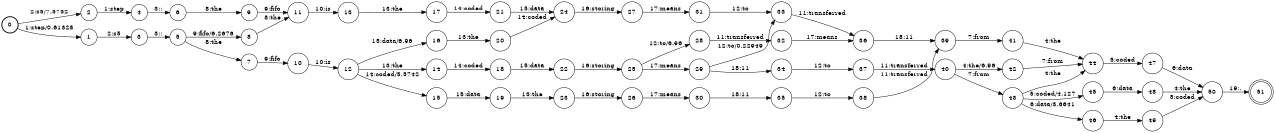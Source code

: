 digraph FST {
rankdir = LR;
size = "8.5,11";
label = "";
center = 1;
orientation = Portrait;
ranksep = "0.4";
nodesep = "0.25";
0 [label = "0", shape = circle, style = bold, fontsize = 14]
	0 -> 1 [label = "1:step/0.61328", fontsize = 14];
	0 -> 2 [label = "2:s5/7.5732", fontsize = 14];
1 [label = "1", shape = circle, style = solid, fontsize = 14]
	1 -> 3 [label = "2:s5", fontsize = 14];
2 [label = "2", shape = circle, style = solid, fontsize = 14]
	2 -> 4 [label = "1:step", fontsize = 14];
3 [label = "3", shape = circle, style = solid, fontsize = 14]
	3 -> 5 [label = "3::", fontsize = 14];
4 [label = "4", shape = circle, style = solid, fontsize = 14]
	4 -> 6 [label = "3::", fontsize = 14];
5 [label = "5", shape = circle, style = solid, fontsize = 14]
	5 -> 7 [label = "8:the", fontsize = 14];
	5 -> 8 [label = "9:fifo/6.2676", fontsize = 14];
6 [label = "6", shape = circle, style = solid, fontsize = 14]
	6 -> 9 [label = "8:the", fontsize = 14];
7 [label = "7", shape = circle, style = solid, fontsize = 14]
	7 -> 10 [label = "9:fifo", fontsize = 14];
8 [label = "8", shape = circle, style = solid, fontsize = 14]
	8 -> 11 [label = "8:the", fontsize = 14];
9 [label = "9", shape = circle, style = solid, fontsize = 14]
	9 -> 11 [label = "9:fifo", fontsize = 14];
10 [label = "10", shape = circle, style = solid, fontsize = 14]
	10 -> 12 [label = "10:is", fontsize = 14];
11 [label = "11", shape = circle, style = solid, fontsize = 14]
	11 -> 13 [label = "10:is", fontsize = 14];
12 [label = "12", shape = circle, style = solid, fontsize = 14]
	12 -> 14 [label = "13:the", fontsize = 14];
	12 -> 15 [label = "14:coded/5.5742", fontsize = 14];
	12 -> 16 [label = "15:data/6.96", fontsize = 14];
13 [label = "13", shape = circle, style = solid, fontsize = 14]
	13 -> 17 [label = "13:the", fontsize = 14];
14 [label = "14", shape = circle, style = solid, fontsize = 14]
	14 -> 18 [label = "14:coded", fontsize = 14];
15 [label = "15", shape = circle, style = solid, fontsize = 14]
	15 -> 19 [label = "15:data", fontsize = 14];
16 [label = "16", shape = circle, style = solid, fontsize = 14]
	16 -> 20 [label = "13:the", fontsize = 14];
17 [label = "17", shape = circle, style = solid, fontsize = 14]
	17 -> 21 [label = "14:coded", fontsize = 14];
18 [label = "18", shape = circle, style = solid, fontsize = 14]
	18 -> 22 [label = "15:data", fontsize = 14];
19 [label = "19", shape = circle, style = solid, fontsize = 14]
	19 -> 23 [label = "13:the", fontsize = 14];
20 [label = "20", shape = circle, style = solid, fontsize = 14]
	20 -> 24 [label = "14:coded", fontsize = 14];
21 [label = "21", shape = circle, style = solid, fontsize = 14]
	21 -> 24 [label = "15:data", fontsize = 14];
22 [label = "22", shape = circle, style = solid, fontsize = 14]
	22 -> 25 [label = "16:storing", fontsize = 14];
23 [label = "23", shape = circle, style = solid, fontsize = 14]
	23 -> 26 [label = "16:storing", fontsize = 14];
24 [label = "24", shape = circle, style = solid, fontsize = 14]
	24 -> 27 [label = "16:storing", fontsize = 14];
25 [label = "25", shape = circle, style = solid, fontsize = 14]
	25 -> 28 [label = "12:to/6.96", fontsize = 14];
	25 -> 29 [label = "17:means", fontsize = 14];
26 [label = "26", shape = circle, style = solid, fontsize = 14]
	26 -> 30 [label = "17:means", fontsize = 14];
27 [label = "27", shape = circle, style = solid, fontsize = 14]
	27 -> 31 [label = "17:means", fontsize = 14];
28 [label = "28", shape = circle, style = solid, fontsize = 14]
	28 -> 32 [label = "11:transferred", fontsize = 14];
29 [label = "29", shape = circle, style = solid, fontsize = 14]
	29 -> 33 [label = "12:to/0.22949", fontsize = 14];
	29 -> 34 [label = "18:11", fontsize = 14];
30 [label = "30", shape = circle, style = solid, fontsize = 14]
	30 -> 35 [label = "18:11", fontsize = 14];
31 [label = "31", shape = circle, style = solid, fontsize = 14]
	31 -> 33 [label = "12:to", fontsize = 14];
32 [label = "32", shape = circle, style = solid, fontsize = 14]
	32 -> 36 [label = "17:means", fontsize = 14];
33 [label = "33", shape = circle, style = solid, fontsize = 14]
	33 -> 36 [label = "11:transferred", fontsize = 14];
34 [label = "34", shape = circle, style = solid, fontsize = 14]
	34 -> 37 [label = "12:to", fontsize = 14];
35 [label = "35", shape = circle, style = solid, fontsize = 14]
	35 -> 38 [label = "12:to", fontsize = 14];
36 [label = "36", shape = circle, style = solid, fontsize = 14]
	36 -> 39 [label = "18:11", fontsize = 14];
37 [label = "37", shape = circle, style = solid, fontsize = 14]
	37 -> 40 [label = "11:transferred", fontsize = 14];
38 [label = "38", shape = circle, style = solid, fontsize = 14]
	38 -> 39 [label = "11:transferred", fontsize = 14];
39 [label = "39", shape = circle, style = solid, fontsize = 14]
	39 -> 41 [label = "7:from", fontsize = 14];
40 [label = "40", shape = circle, style = solid, fontsize = 14]
	40 -> 43 [label = "7:from", fontsize = 14];
	40 -> 42 [label = "4:the/6.96", fontsize = 14];
41 [label = "41", shape = circle, style = solid, fontsize = 14]
	41 -> 44 [label = "4:the", fontsize = 14];
42 [label = "42", shape = circle, style = solid, fontsize = 14]
	42 -> 44 [label = "7:from", fontsize = 14];
43 [label = "43", shape = circle, style = solid, fontsize = 14]
	43 -> 44 [label = "4:the", fontsize = 14];
	43 -> 45 [label = "5:coded/4.127", fontsize = 14];
	43 -> 46 [label = "6:data/3.6641", fontsize = 14];
44 [label = "44", shape = circle, style = solid, fontsize = 14]
	44 -> 47 [label = "5:coded", fontsize = 14];
45 [label = "45", shape = circle, style = solid, fontsize = 14]
	45 -> 48 [label = "6:data", fontsize = 14];
46 [label = "46", shape = circle, style = solid, fontsize = 14]
	46 -> 49 [label = "4:the", fontsize = 14];
47 [label = "47", shape = circle, style = solid, fontsize = 14]
	47 -> 50 [label = "6:data", fontsize = 14];
48 [label = "48", shape = circle, style = solid, fontsize = 14]
	48 -> 50 [label = "4:the", fontsize = 14];
49 [label = "49", shape = circle, style = solid, fontsize = 14]
	49 -> 50 [label = "5:coded", fontsize = 14];
50 [label = "50", shape = circle, style = solid, fontsize = 14]
	50 -> 51 [label = "19:.", fontsize = 14];
51 [label = "51", shape = doublecircle, style = solid, fontsize = 14]
}
